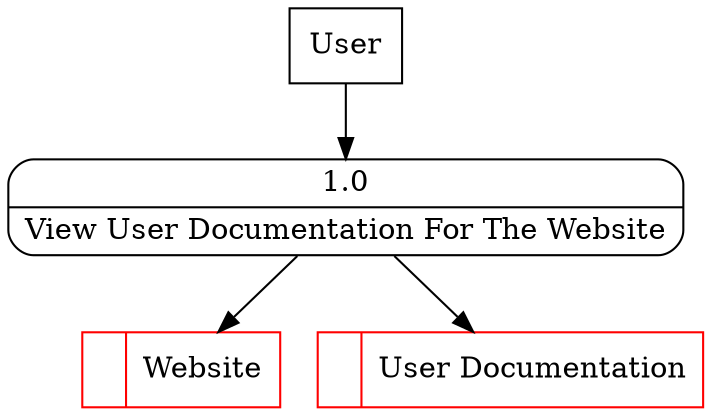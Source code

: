 digraph dfd2{ 
node[shape=record]
200 [label="<f0>  |<f1> Website " color=red];
201 [label="<f0>  |<f1> User Documentation " color=red];
202 [label="User" shape=box];
203 [label="{<f0> 1.0|<f1> View User Documentation For The Website }" shape=Mrecord];
202 -> 203
203 -> 201
203 -> 200
}